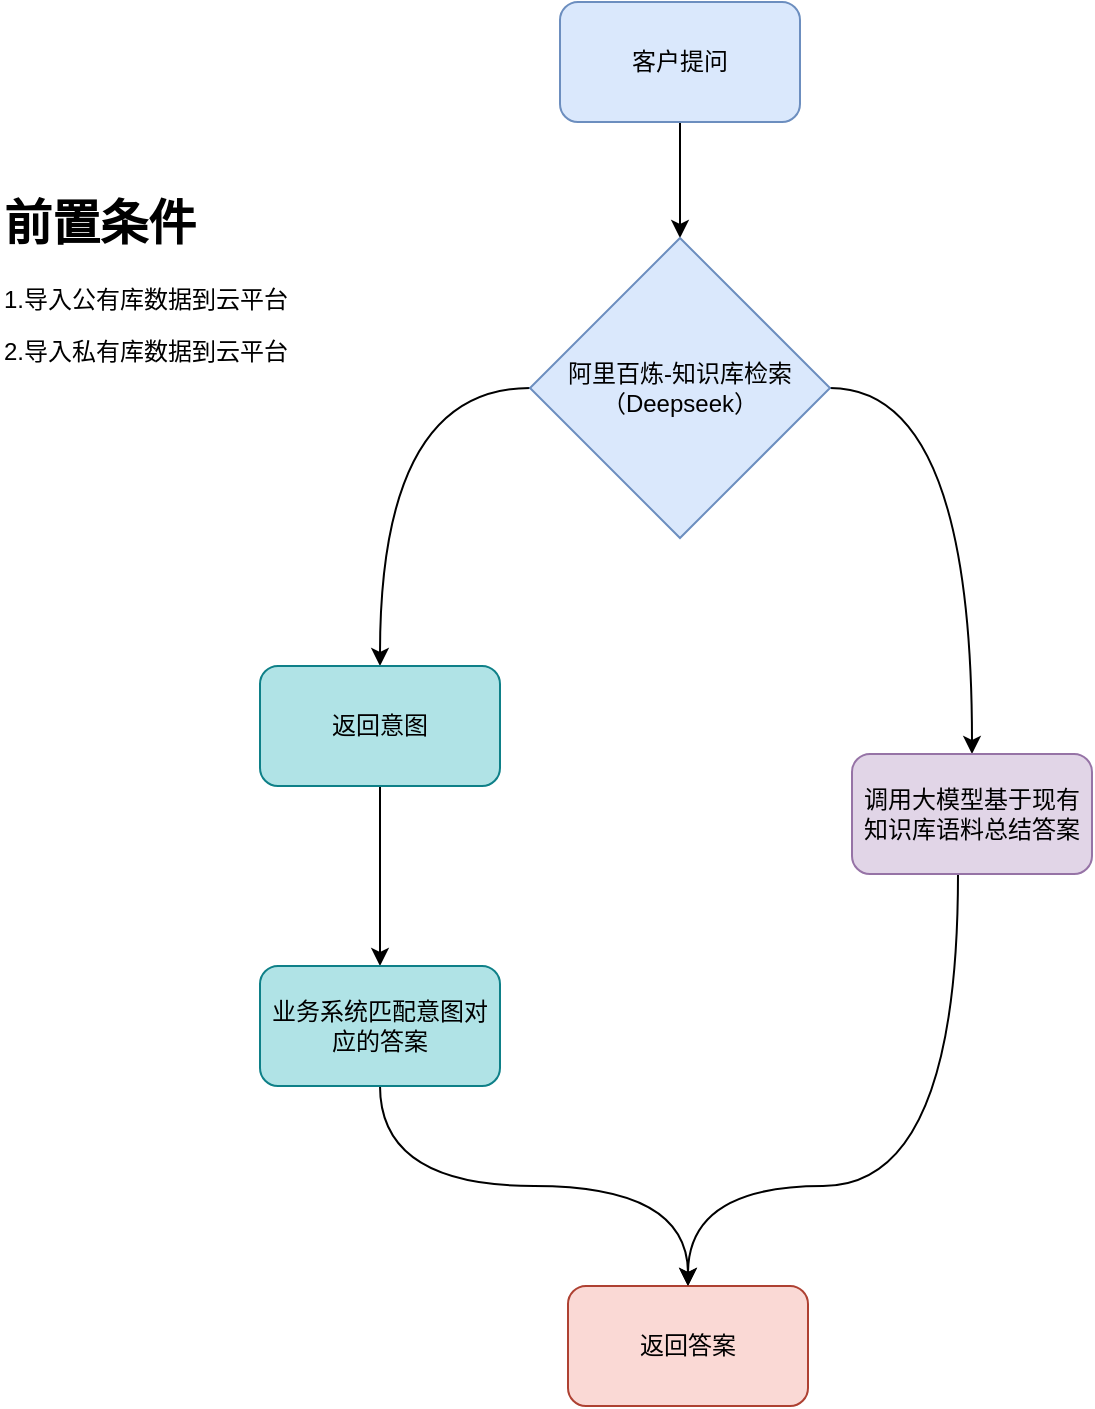 <mxfile version="26.0.16">
  <diagram name="第 1 页" id="TiLxs6NhTB3eNvwkH9vR">
    <mxGraphModel dx="1434" dy="746" grid="1" gridSize="10" guides="1" tooltips="1" connect="1" arrows="1" fold="1" page="1" pageScale="1" pageWidth="827" pageHeight="1169" math="0" shadow="0">
      <root>
        <mxCell id="0" />
        <mxCell id="1" parent="0" />
        <mxCell id="ZR1nw9gsdPyeDd0E2ywS-8" style="edgeStyle=orthogonalEdgeStyle;rounded=0;orthogonalLoop=1;jettySize=auto;html=1;entryX=0.5;entryY=0;entryDx=0;entryDy=0;" edge="1" parent="1" source="ZR1nw9gsdPyeDd0E2ywS-1" target="ZR1nw9gsdPyeDd0E2ywS-2">
          <mxGeometry relative="1" as="geometry" />
        </mxCell>
        <mxCell id="ZR1nw9gsdPyeDd0E2ywS-1" value="客户提问" style="rounded=1;whiteSpace=wrap;html=1;fillColor=#dae8fc;strokeColor=#6c8ebf;" vertex="1" parent="1">
          <mxGeometry x="350" y="140" width="120" height="60" as="geometry" />
        </mxCell>
        <mxCell id="ZR1nw9gsdPyeDd0E2ywS-9" style="edgeStyle=orthogonalEdgeStyle;rounded=0;orthogonalLoop=1;jettySize=auto;html=1;entryX=0.5;entryY=0;entryDx=0;entryDy=0;curved=1;" edge="1" parent="1" source="ZR1nw9gsdPyeDd0E2ywS-2" target="ZR1nw9gsdPyeDd0E2ywS-3">
          <mxGeometry relative="1" as="geometry" />
        </mxCell>
        <mxCell id="ZR1nw9gsdPyeDd0E2ywS-10" style="edgeStyle=orthogonalEdgeStyle;rounded=0;orthogonalLoop=1;jettySize=auto;html=1;curved=1;" edge="1" parent="1" source="ZR1nw9gsdPyeDd0E2ywS-2" target="ZR1nw9gsdPyeDd0E2ywS-6">
          <mxGeometry relative="1" as="geometry" />
        </mxCell>
        <mxCell id="ZR1nw9gsdPyeDd0E2ywS-2" value="阿里百炼-知识库检索&lt;br&gt;（Deepseek）" style="rhombus;whiteSpace=wrap;html=1;fillColor=#dae8fc;strokeColor=#6c8ebf;" vertex="1" parent="1">
          <mxGeometry x="335" y="258" width="150" height="150" as="geometry" />
        </mxCell>
        <mxCell id="ZR1nw9gsdPyeDd0E2ywS-11" style="edgeStyle=orthogonalEdgeStyle;rounded=0;orthogonalLoop=1;jettySize=auto;html=1;" edge="1" parent="1" source="ZR1nw9gsdPyeDd0E2ywS-3" target="ZR1nw9gsdPyeDd0E2ywS-4">
          <mxGeometry relative="1" as="geometry" />
        </mxCell>
        <mxCell id="ZR1nw9gsdPyeDd0E2ywS-3" value="返回意图" style="rounded=1;whiteSpace=wrap;html=1;fillColor=#b0e3e6;strokeColor=#0e8088;" vertex="1" parent="1">
          <mxGeometry x="200" y="472" width="120" height="60" as="geometry" />
        </mxCell>
        <mxCell id="ZR1nw9gsdPyeDd0E2ywS-12" style="edgeStyle=orthogonalEdgeStyle;rounded=0;orthogonalLoop=1;jettySize=auto;html=1;curved=1;" edge="1" parent="1" source="ZR1nw9gsdPyeDd0E2ywS-4" target="ZR1nw9gsdPyeDd0E2ywS-5">
          <mxGeometry relative="1" as="geometry">
            <Array as="points">
              <mxPoint x="260" y="732" />
              <mxPoint x="414" y="732" />
            </Array>
          </mxGeometry>
        </mxCell>
        <mxCell id="ZR1nw9gsdPyeDd0E2ywS-4" value="业务系统匹配意图对应的答案" style="rounded=1;whiteSpace=wrap;html=1;fillColor=#b0e3e6;strokeColor=#0e8088;" vertex="1" parent="1">
          <mxGeometry x="200" y="622" width="120" height="60" as="geometry" />
        </mxCell>
        <mxCell id="ZR1nw9gsdPyeDd0E2ywS-5" value="返回答案" style="rounded=1;whiteSpace=wrap;html=1;fillColor=#fad9d5;strokeColor=#ae4132;" vertex="1" parent="1">
          <mxGeometry x="354" y="782" width="120" height="60" as="geometry" />
        </mxCell>
        <mxCell id="ZR1nw9gsdPyeDd0E2ywS-13" style="edgeStyle=orthogonalEdgeStyle;rounded=0;orthogonalLoop=1;jettySize=auto;html=1;curved=1;" edge="1" parent="1" source="ZR1nw9gsdPyeDd0E2ywS-6" target="ZR1nw9gsdPyeDd0E2ywS-5">
          <mxGeometry relative="1" as="geometry">
            <Array as="points">
              <mxPoint x="549" y="732" />
              <mxPoint x="414" y="732" />
            </Array>
          </mxGeometry>
        </mxCell>
        <mxCell id="ZR1nw9gsdPyeDd0E2ywS-6" value="调用大模型基于现有知识库语料总结答案" style="rounded=1;whiteSpace=wrap;html=1;fillColor=#e1d5e7;strokeColor=#9673a6;" vertex="1" parent="1">
          <mxGeometry x="496" y="516" width="120" height="60" as="geometry" />
        </mxCell>
        <mxCell id="ZR1nw9gsdPyeDd0E2ywS-14" value="&lt;h1 style=&quot;margin-top: 0px;&quot;&gt;前置条件&lt;/h1&gt;&lt;p&gt;1.导入公有库数据到云平台&lt;/p&gt;&lt;p&gt;2.导入私有库数据到云平台&lt;/p&gt;" style="text;html=1;whiteSpace=wrap;overflow=hidden;rounded=0;" vertex="1" parent="1">
          <mxGeometry x="70" y="230" width="180" height="120" as="geometry" />
        </mxCell>
      </root>
    </mxGraphModel>
  </diagram>
</mxfile>
